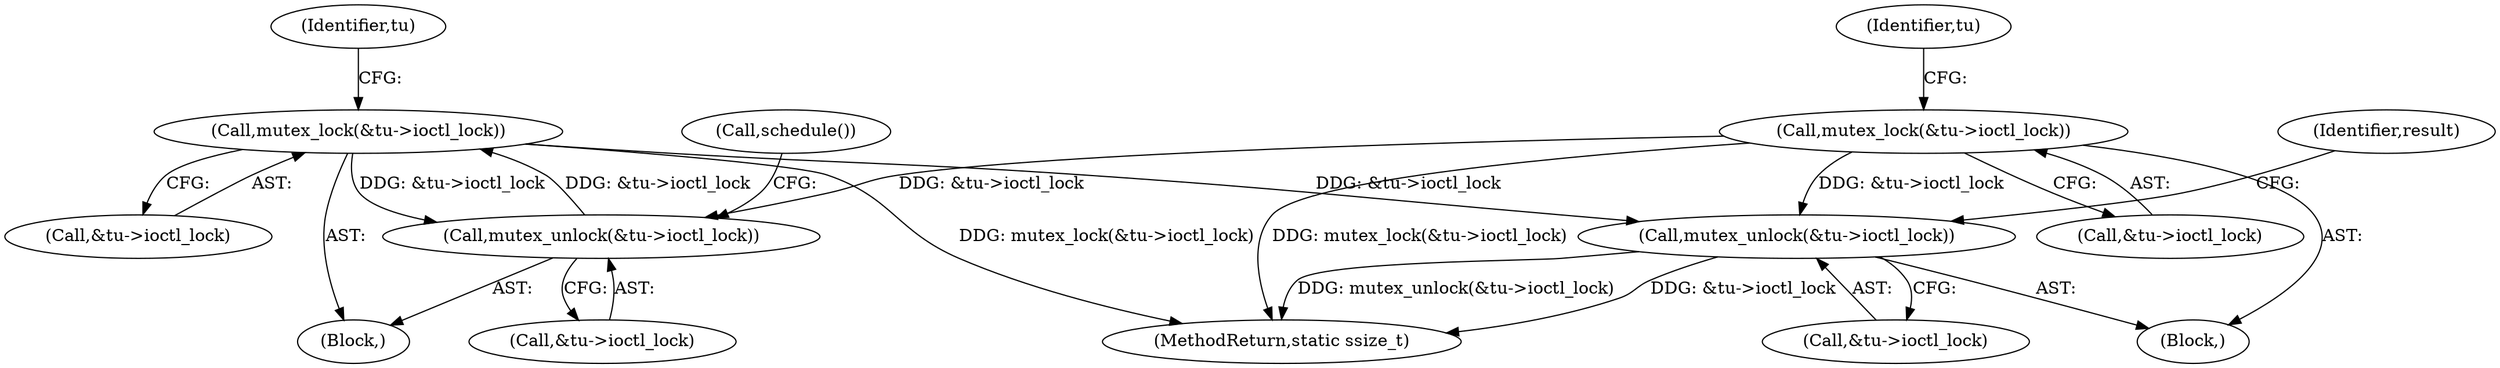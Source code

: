 digraph "0_linux_d11662f4f798b50d8c8743f433842c3e40fe3378@API" {
"1000317" [label="(Call,mutex_unlock(&tu->ioctl_lock))"];
"1000200" [label="(Call,mutex_lock(&tu->ioctl_lock))"];
"1000194" [label="(Call,mutex_unlock(&tu->ioctl_lock))"];
"1000132" [label="(Call,mutex_lock(&tu->ioctl_lock))"];
"1000329" [label="(MethodReturn,static ssize_t)"];
"1000105" [label="(Block,)"];
"1000194" [label="(Call,mutex_unlock(&tu->ioctl_lock))"];
"1000132" [label="(Call,mutex_lock(&tu->ioctl_lock))"];
"1000156" [label="(Block,)"];
"1000199" [label="(Call,schedule())"];
"1000195" [label="(Call,&tu->ioctl_lock)"];
"1000140" [label="(Identifier,tu)"];
"1000208" [label="(Identifier,tu)"];
"1000317" [label="(Call,mutex_unlock(&tu->ioctl_lock))"];
"1000201" [label="(Call,&tu->ioctl_lock)"];
"1000318" [label="(Call,&tu->ioctl_lock)"];
"1000133" [label="(Call,&tu->ioctl_lock)"];
"1000200" [label="(Call,mutex_lock(&tu->ioctl_lock))"];
"1000325" [label="(Identifier,result)"];
"1000317" -> "1000105"  [label="AST: "];
"1000317" -> "1000318"  [label="CFG: "];
"1000318" -> "1000317"  [label="AST: "];
"1000325" -> "1000317"  [label="CFG: "];
"1000317" -> "1000329"  [label="DDG: &tu->ioctl_lock"];
"1000317" -> "1000329"  [label="DDG: mutex_unlock(&tu->ioctl_lock)"];
"1000200" -> "1000317"  [label="DDG: &tu->ioctl_lock"];
"1000132" -> "1000317"  [label="DDG: &tu->ioctl_lock"];
"1000200" -> "1000156"  [label="AST: "];
"1000200" -> "1000201"  [label="CFG: "];
"1000201" -> "1000200"  [label="AST: "];
"1000208" -> "1000200"  [label="CFG: "];
"1000200" -> "1000329"  [label="DDG: mutex_lock(&tu->ioctl_lock)"];
"1000200" -> "1000194"  [label="DDG: &tu->ioctl_lock"];
"1000194" -> "1000200"  [label="DDG: &tu->ioctl_lock"];
"1000194" -> "1000156"  [label="AST: "];
"1000194" -> "1000195"  [label="CFG: "];
"1000195" -> "1000194"  [label="AST: "];
"1000199" -> "1000194"  [label="CFG: "];
"1000132" -> "1000194"  [label="DDG: &tu->ioctl_lock"];
"1000132" -> "1000105"  [label="AST: "];
"1000132" -> "1000133"  [label="CFG: "];
"1000133" -> "1000132"  [label="AST: "];
"1000140" -> "1000132"  [label="CFG: "];
"1000132" -> "1000329"  [label="DDG: mutex_lock(&tu->ioctl_lock)"];
}
